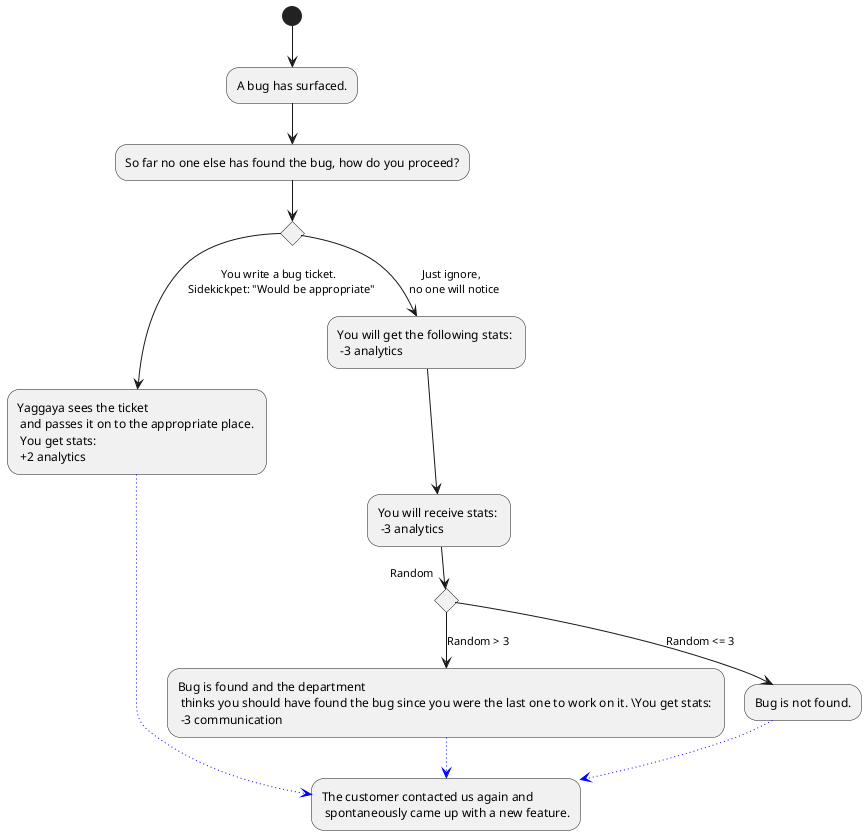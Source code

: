 @startuml
(*) --> "A bug has surfaced."
--> "So far no one else has found the bug, how do you proceed?"
if "" then 
--> [You write a bug ticket. \n Sidekickpet: "Would be appropriate"] "Yaggaya sees the ticket \n and passes it on to the appropriate place. \n You get stats: \n +2 analytics" as y
else
--> [Just ignore, \n no one will notice] "You will get the following stats: \n -3 analytics" as x
endif
--> "You will receive stats: \n -3 analytics"
if "Random" then
--> [Random > 3] "Bug is found and the department \n thinks you should have found the bug since you were the last one to work on it. \You get stats: \n -3 communication" as p

else
--> [Random <= 3] "Bug is not found."
-[#blue,dotted]-> "The customer contacted us again and \n spontaneously came up with a new feature." as f 
endif
p -[#blue,dotted]-> f
y -[#blue,dotted]-> f
@enduml